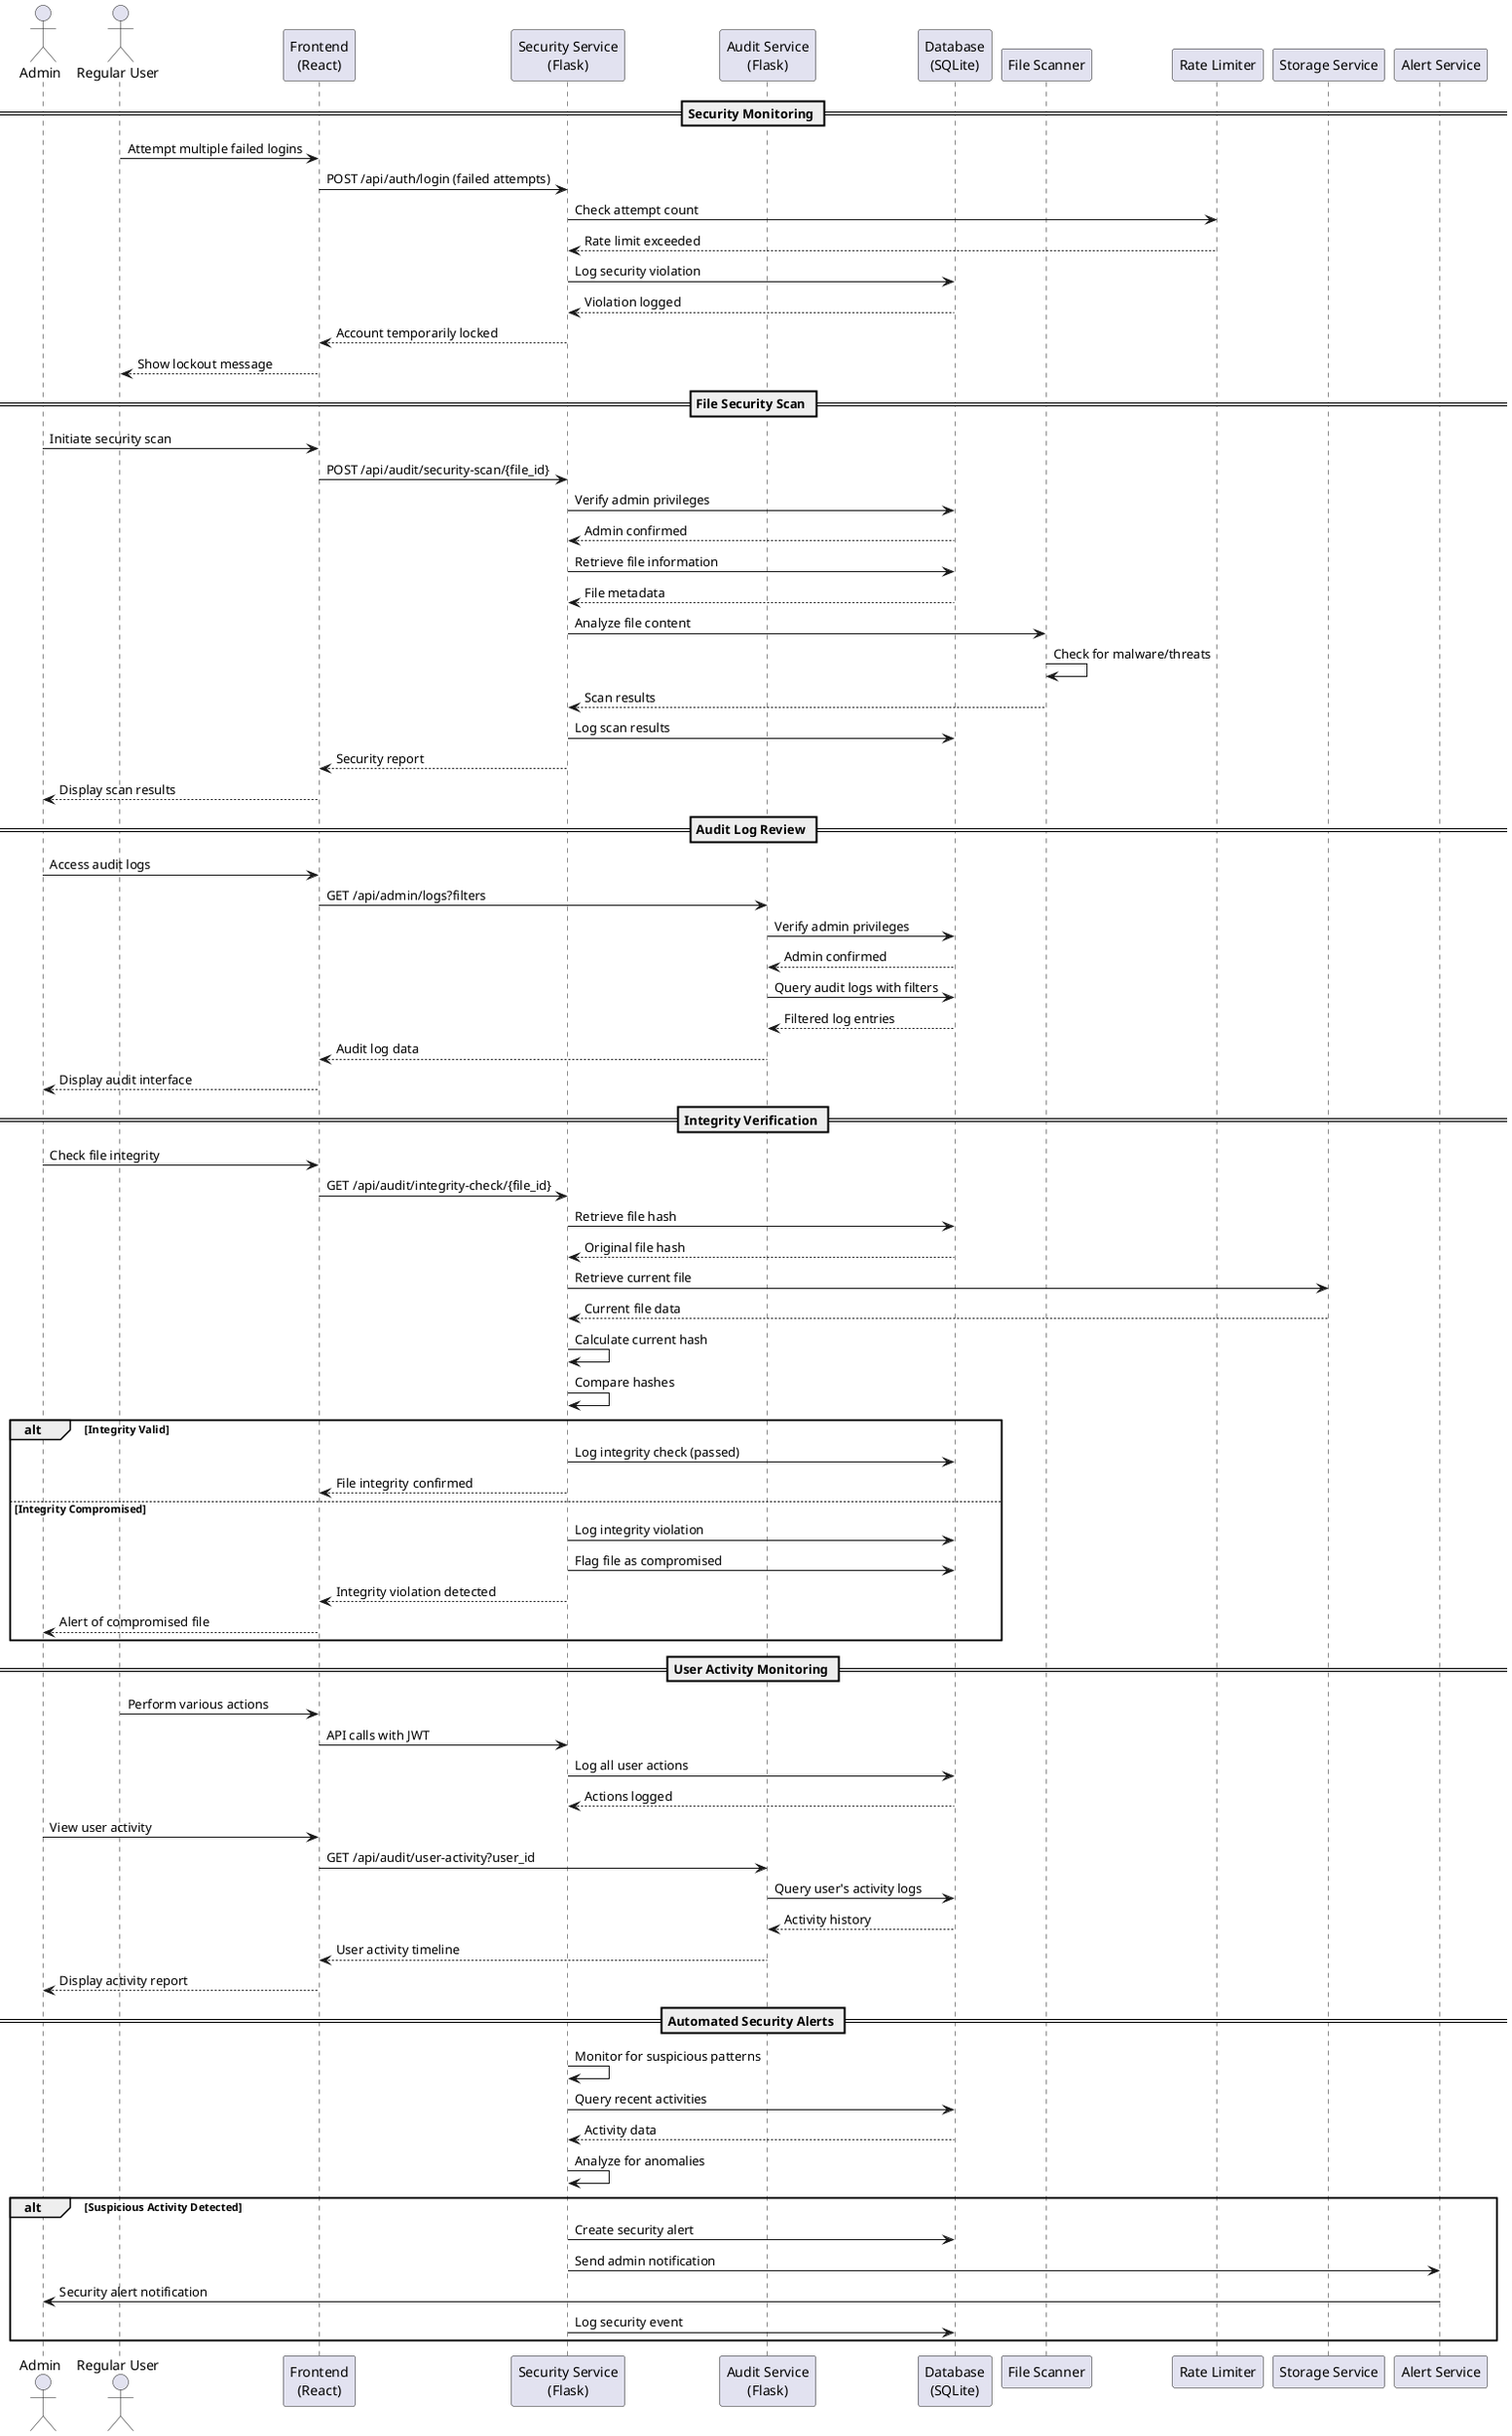 @startuml Security_Audit_Monitoring_Sequence

actor Admin
actor "Regular User" as User
participant "Frontend\n(React)" as Frontend
participant "Security Service\n(Flask)" as SecurityService
participant "Audit Service\n(Flask)" as AuditService
participant "Database\n(SQLite)" as Database
participant "File Scanner" as Scanner
participant "Rate Limiter" as RateLimit

== Security Monitoring ==
User -> Frontend: Attempt multiple failed logins
Frontend -> SecurityService: POST /api/auth/login (failed attempts)
SecurityService -> RateLimit: Check attempt count
RateLimit --> SecurityService: Rate limit exceeded
SecurityService -> Database: Log security violation
Database --> SecurityService: Violation logged
SecurityService --> Frontend: Account temporarily locked
Frontend --> User: Show lockout message

== File Security Scan ==
Admin -> Frontend: Initiate security scan
Frontend -> SecurityService: POST /api/audit/security-scan/{file_id}
SecurityService -> Database: Verify admin privileges
Database --> SecurityService: Admin confirmed
SecurityService -> Database: Retrieve file information
Database --> SecurityService: File metadata
SecurityService -> Scanner: Analyze file content
Scanner -> Scanner: Check for malware/threats
Scanner --> SecurityService: Scan results
SecurityService -> Database: Log scan results
SecurityService --> Frontend: Security report
Frontend --> Admin: Display scan results

== Audit Log Review ==
Admin -> Frontend: Access audit logs
Frontend -> AuditService: GET /api/admin/logs?filters
AuditService -> Database: Verify admin privileges
Database --> AuditService: Admin confirmed
AuditService -> Database: Query audit logs with filters
Database --> AuditService: Filtered log entries
AuditService --> Frontend: Audit log data
Frontend --> Admin: Display audit interface

== Integrity Verification ==
Admin -> Frontend: Check file integrity
Frontend -> SecurityService: GET /api/audit/integrity-check/{file_id}
SecurityService -> Database: Retrieve file hash
Database --> SecurityService: Original file hash
SecurityService -> "Storage Service" as Storage: Retrieve current file
Storage --> SecurityService: Current file data
SecurityService -> SecurityService: Calculate current hash
SecurityService -> SecurityService: Compare hashes
alt Integrity Valid
    SecurityService -> Database: Log integrity check (passed)
    SecurityService --> Frontend: File integrity confirmed
else Integrity Compromised
    SecurityService -> Database: Log integrity violation
    SecurityService -> Database: Flag file as compromised
    SecurityService --> Frontend: Integrity violation detected
    Frontend --> Admin: Alert of compromised file
end

== User Activity Monitoring ==
User -> Frontend: Perform various actions
Frontend -> SecurityService: API calls with JWT
SecurityService -> Database: Log all user actions
Database --> SecurityService: Actions logged

Admin -> Frontend: View user activity
Frontend -> AuditService: GET /api/audit/user-activity?user_id
AuditService -> Database: Query user's activity logs
Database --> AuditService: Activity history
AuditService --> Frontend: User activity timeline
Frontend --> Admin: Display activity report

== Automated Security Alerts ==
SecurityService -> SecurityService: Monitor for suspicious patterns
SecurityService -> Database: Query recent activities
Database --> SecurityService: Activity data
SecurityService -> SecurityService: Analyze for anomalies
alt Suspicious Activity Detected
    SecurityService -> Database: Create security alert
    SecurityService -> "Alert Service" as AlertService: Send admin notification
    AlertService -> Admin: Security alert notification
    SecurityService -> Database: Log security event
end

@enduml

